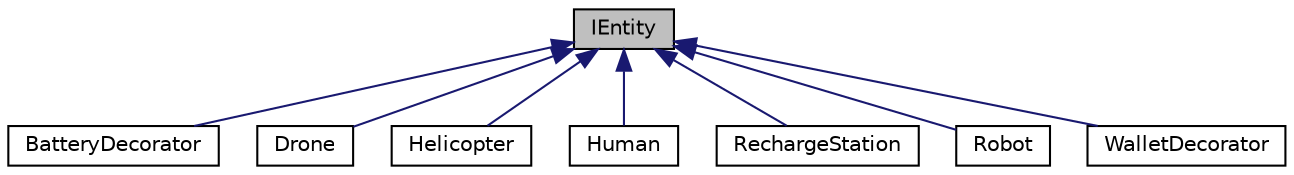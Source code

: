 digraph "IEntity"
{
 // LATEX_PDF_SIZE
  edge [fontname="Helvetica",fontsize="10",labelfontname="Helvetica",labelfontsize="10"];
  node [fontname="Helvetica",fontsize="10",shape=record];
  Node1 [label="IEntity",height=0.2,width=0.4,color="black", fillcolor="grey75", style="filled", fontcolor="black",tooltip="Represents an entity in a physical system."];
  Node1 -> Node2 [dir="back",color="midnightblue",fontsize="10",style="solid",fontname="Helvetica"];
  Node2 [label="BatteryDecorator",height=0.2,width=0.4,color="black", fillcolor="white", style="filled",URL="$classBatteryDecorator.html",tooltip="this class inherits from the IStrategy class. It is used to create changeable and trackable batteries..."];
  Node1 -> Node3 [dir="back",color="midnightblue",fontsize="10",style="solid",fontname="Helvetica"];
  Node3 [label="Drone",height=0.2,width=0.4,color="black", fillcolor="white", style="filled",URL="$classDrone.html",tooltip="Represents a drone in a physical system. Drones move using euler integration based on a specified vel..."];
  Node1 -> Node4 [dir="back",color="midnightblue",fontsize="10",style="solid",fontname="Helvetica"];
  Node4 [label="Helicopter",height=0.2,width=0.4,color="black", fillcolor="white", style="filled",URL="$classHelicopter.html",tooltip=" "];
  Node1 -> Node5 [dir="back",color="midnightblue",fontsize="10",style="solid",fontname="Helvetica"];
  Node5 [label="Human",height=0.2,width=0.4,color="black", fillcolor="white", style="filled",URL="$classHuman.html",tooltip=" "];
  Node1 -> Node6 [dir="back",color="midnightblue",fontsize="10",style="solid",fontname="Helvetica"];
  Node6 [label="RechargeStation",height=0.2,width=0.4,color="black", fillcolor="white", style="filled",URL="$classRechargeStation.html",tooltip="Represents a recharge station in a physical system. recharge stations move using euler integration ba..."];
  Node1 -> Node7 [dir="back",color="midnightblue",fontsize="10",style="solid",fontname="Helvetica"];
  Node7 [label="Robot",height=0.2,width=0.4,color="black", fillcolor="white", style="filled",URL="$classRobot.html",tooltip="Represents a robot in a physical system."];
  Node1 -> Node8 [dir="back",color="midnightblue",fontsize="10",style="solid",fontname="Helvetica"];
  Node8 [label="WalletDecorator",height=0.2,width=0.4,color="black", fillcolor="white", style="filled",URL="$classWalletDecorator.html",tooltip="this class inherits from the IStrategy class. It is used to create changeable and trackable wallets i..."];
}
